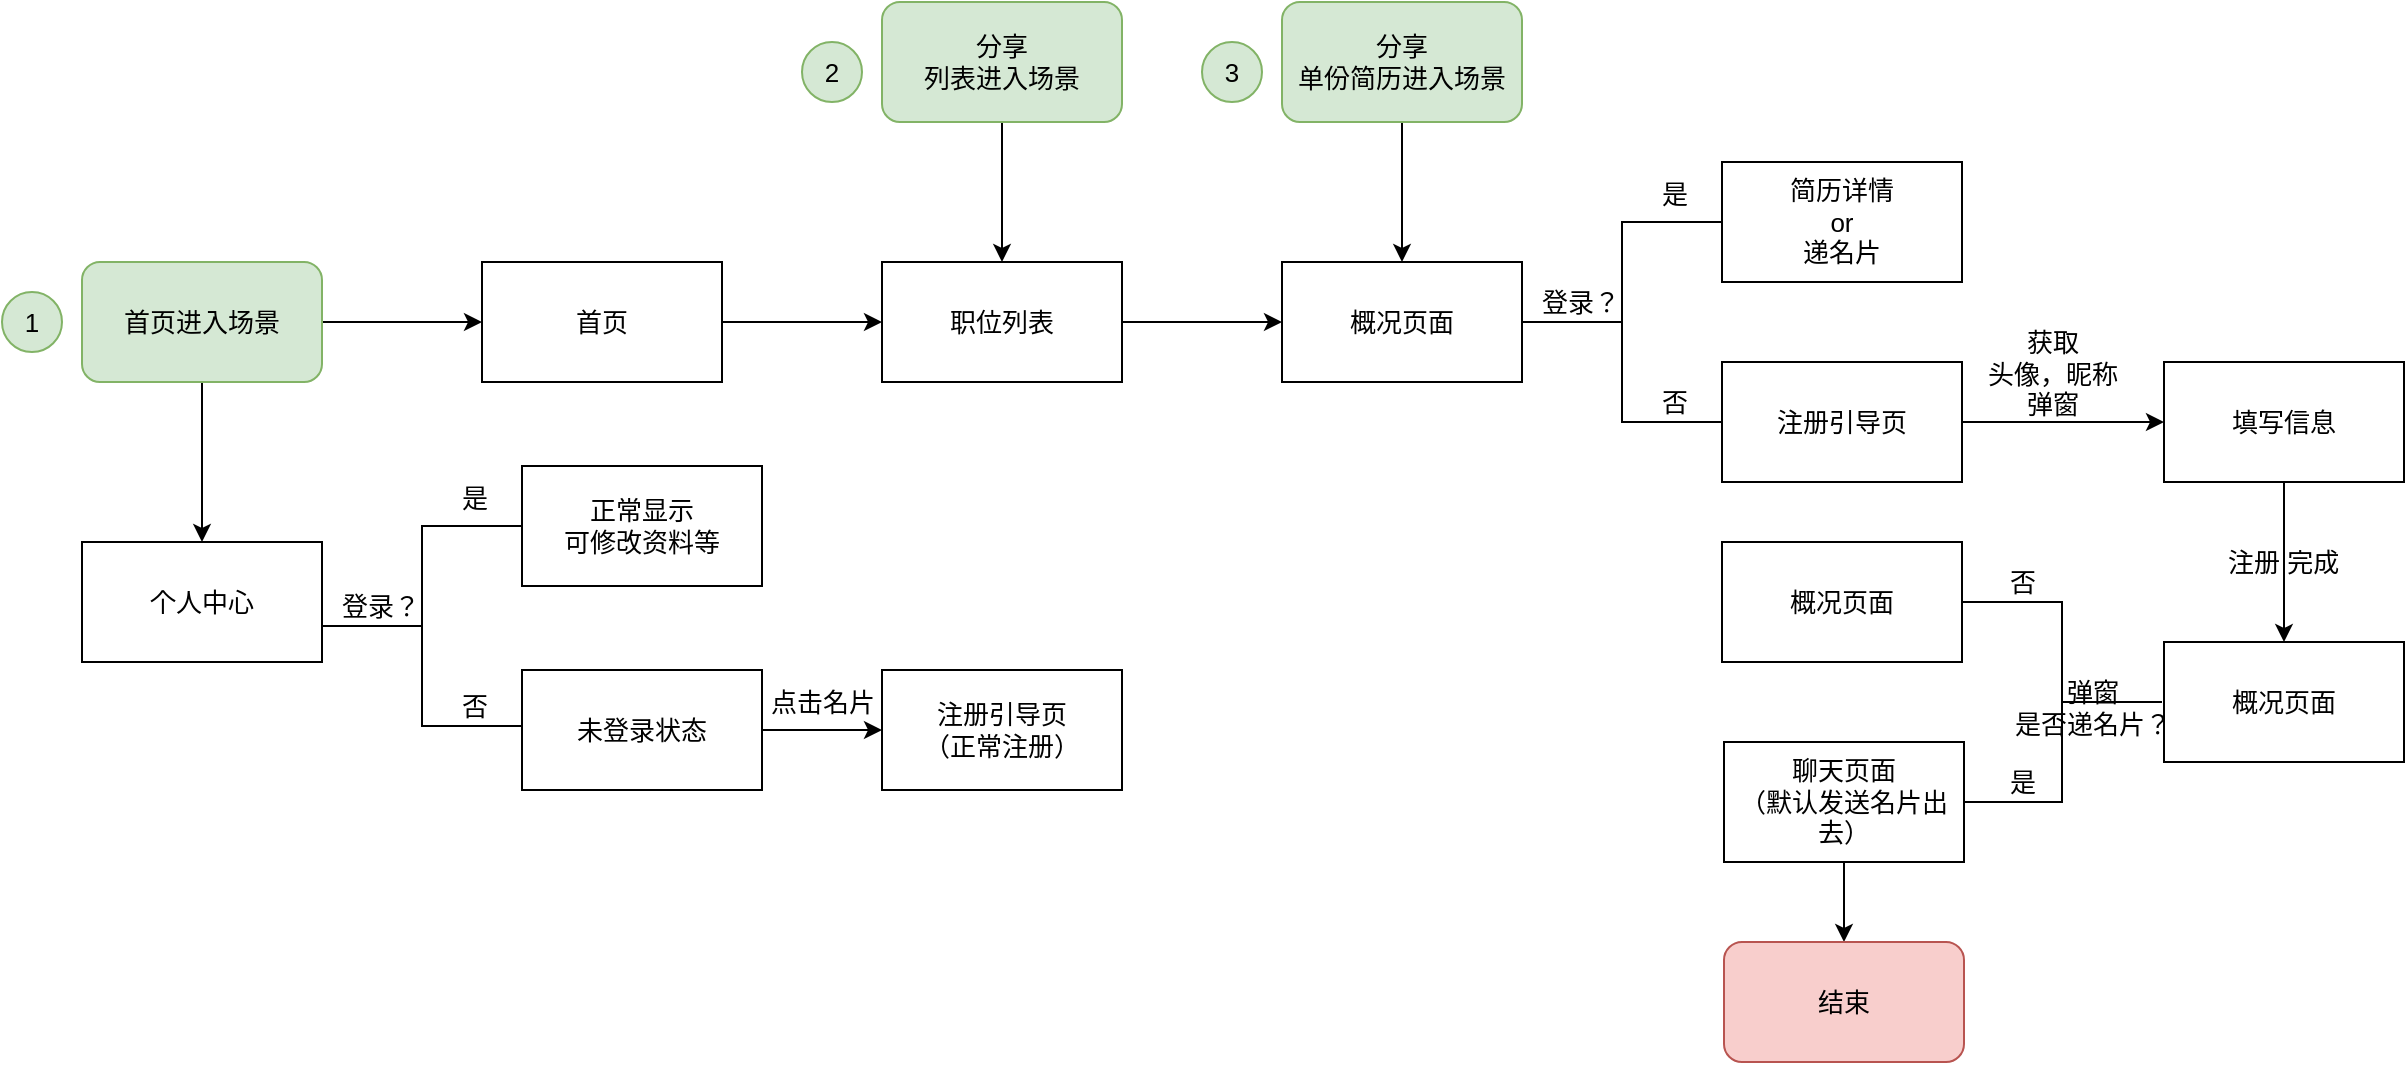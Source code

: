 <mxfile version="10.6.5" type="github"><diagram id="rGBq6vuJZaj2wzQnw7eY" name="ç¬¬ 1 é¡µ"><mxGraphModel dx="1264" dy="687" grid="1" gridSize="10" guides="1" tooltips="1" connect="1" arrows="1" fold="1" page="0" pageScale="1" pageWidth="1169" pageHeight="827" math="0" shadow="0"><root><mxCell id="0"/><mxCell id="1" parent="0"/><mxCell id="jd1ykoVDzVKVJnyVw4WM-3" value="" style="edgeStyle=orthogonalEdgeStyle;rounded=0;orthogonalLoop=1;jettySize=auto;html=1;fontSize=13;" parent="1" source="jd1ykoVDzVKVJnyVw4WM-1" target="jd1ykoVDzVKVJnyVw4WM-2" edge="1"><mxGeometry relative="1" as="geometry"/></mxCell><mxCell id="ZTxPfniv38rkYU_Yo6LK-36" value="" style="edgeStyle=orthogonalEdgeStyle;rounded=0;orthogonalLoop=1;jettySize=auto;html=1;fontSize=13;" edge="1" parent="1" source="jd1ykoVDzVKVJnyVw4WM-1"><mxGeometry relative="1" as="geometry"><mxPoint x="170.0" y="340" as="targetPoint"/></mxGeometry></mxCell><mxCell id="jd1ykoVDzVKVJnyVw4WM-1" value="首页进入场景" style="rounded=1;whiteSpace=wrap;html=1;fillColor=#d5e8d4;strokeColor=#82b366;fontSize=13;" parent="1" vertex="1"><mxGeometry x="110" y="200" width="120" height="60" as="geometry"/></mxCell><mxCell id="jd1ykoVDzVKVJnyVw4WM-5" value="" style="edgeStyle=orthogonalEdgeStyle;rounded=0;orthogonalLoop=1;jettySize=auto;html=1;fontSize=13;" parent="1" source="jd1ykoVDzVKVJnyVw4WM-2" target="jd1ykoVDzVKVJnyVw4WM-4" edge="1"><mxGeometry relative="1" as="geometry"/></mxCell><mxCell id="jd1ykoVDzVKVJnyVw4WM-2" value="首页" style="rounded=1;whiteSpace=wrap;html=1;arcSize=0;fontSize=13;" parent="1" vertex="1"><mxGeometry x="310" y="200" width="120" height="60" as="geometry"/></mxCell><mxCell id="jd1ykoVDzVKVJnyVw4WM-7" value="" style="edgeStyle=orthogonalEdgeStyle;rounded=0;orthogonalLoop=1;jettySize=auto;html=1;fontSize=13;" parent="1" source="jd1ykoVDzVKVJnyVw4WM-4" target="jd1ykoVDzVKVJnyVw4WM-6" edge="1"><mxGeometry relative="1" as="geometry"/></mxCell><mxCell id="jd1ykoVDzVKVJnyVw4WM-4" value="职位列表" style="rounded=1;whiteSpace=wrap;html=1;arcSize=0;fontSize=13;" parent="1" vertex="1"><mxGeometry x="510" y="200" width="120" height="60" as="geometry"/></mxCell><mxCell id="jd1ykoVDzVKVJnyVw4WM-6" value="概况页面" style="rounded=1;whiteSpace=wrap;html=1;arcSize=0;fontSize=13;" parent="1" vertex="1"><mxGeometry x="710" y="200" width="120" height="60" as="geometry"/></mxCell><mxCell id="jd1ykoVDzVKVJnyVw4WM-8" value="" style="strokeWidth=1;html=1;shape=mxgraph.flowchart.annotation_2;align=left;pointerEvents=1;fontSize=13;" parent="1" vertex="1"><mxGeometry x="830" y="180" width="100" height="100" as="geometry"/></mxCell><mxCell id="jd1ykoVDzVKVJnyVw4WM-9" value="简历详情&lt;br style=&quot;font-size: 13px;&quot;&gt;or&lt;br style=&quot;font-size: 13px;&quot;&gt;递名片&lt;br style=&quot;font-size: 13px;&quot;&gt;" style="rounded=0;whiteSpace=wrap;html=1;strokeWidth=1;fontSize=13;" parent="1" vertex="1"><mxGeometry x="930" y="150" width="120" height="60" as="geometry"/></mxCell><mxCell id="jd1ykoVDzVKVJnyVw4WM-10" value="登录？" style="text;html=1;resizable=0;points=[];autosize=1;align=right;verticalAlign=top;spacingTop=-4;fontSize=13;" parent="1" vertex="1"><mxGeometry x="830" y="210" width="50" height="20" as="geometry"/></mxCell><mxCell id="jd1ykoVDzVKVJnyVw4WM-11" value="是" style="text;html=1;resizable=0;points=[];autosize=1;align=center;verticalAlign=top;spacingTop=-4;fontSize=13;" parent="1" vertex="1"><mxGeometry x="891" y="156" width="30" height="20" as="geometry"/></mxCell><mxCell id="jd1ykoVDzVKVJnyVw4WM-12" value="否" style="text;html=1;resizable=0;points=[];autosize=1;align=center;verticalAlign=top;spacingTop=-4;fontSize=13;" parent="1" vertex="1"><mxGeometry x="891" y="260" width="30" height="20" as="geometry"/></mxCell><mxCell id="ZTxPfniv38rkYU_Yo6LK-2" value="" style="edgeStyle=orthogonalEdgeStyle;rounded=0;orthogonalLoop=1;jettySize=auto;html=1;fontSize=13;" edge="1" parent="1" source="jd1ykoVDzVKVJnyVw4WM-13" target="ZTxPfniv38rkYU_Yo6LK-1"><mxGeometry relative="1" as="geometry"/></mxCell><mxCell id="jd1ykoVDzVKVJnyVw4WM-13" value="注册引导页" style="rounded=0;whiteSpace=wrap;html=1;strokeWidth=1;fontSize=13;" parent="1" vertex="1"><mxGeometry x="930" y="250" width="120" height="60" as="geometry"/></mxCell><mxCell id="ZTxPfniv38rkYU_Yo6LK-4" value="" style="edgeStyle=orthogonalEdgeStyle;rounded=0;orthogonalLoop=1;jettySize=auto;html=1;fontSize=13;" edge="1" parent="1" source="ZTxPfniv38rkYU_Yo6LK-1" target="ZTxPfniv38rkYU_Yo6LK-3"><mxGeometry relative="1" as="geometry"/></mxCell><mxCell id="ZTxPfniv38rkYU_Yo6LK-1" value="填写信息" style="rounded=0;whiteSpace=wrap;html=1;strokeWidth=1;fontSize=13;" vertex="1" parent="1"><mxGeometry x="1151" y="250" width="120" height="60" as="geometry"/></mxCell><mxCell id="ZTxPfniv38rkYU_Yo6LK-3" value="概况页面&lt;br style=&quot;font-size: 13px;&quot;&gt;" style="rounded=0;whiteSpace=wrap;html=1;strokeWidth=1;fontSize=13;" vertex="1" parent="1"><mxGeometry x="1151" y="390" width="120" height="60" as="geometry"/></mxCell><mxCell id="ZTxPfniv38rkYU_Yo6LK-5" value="注册 完成" style="text;html=1;resizable=0;points=[];autosize=1;align=left;verticalAlign=top;spacingTop=-4;fontSize=13;" vertex="1" parent="1"><mxGeometry x="1181" y="340" width="70" height="20" as="geometry"/></mxCell><mxCell id="ZTxPfniv38rkYU_Yo6LK-6" value="获取&lt;br style=&quot;font-size: 13px;&quot;&gt;头像，昵称&lt;br style=&quot;font-size: 13px;&quot;&gt;弹窗" style="text;html=1;resizable=0;points=[];autosize=1;align=center;verticalAlign=top;spacingTop=-4;fontSize=13;" vertex="1" parent="1"><mxGeometry x="1055" y="230" width="80" height="40" as="geometry"/></mxCell><mxCell id="ZTxPfniv38rkYU_Yo6LK-8" value="" style="strokeWidth=1;html=1;shape=mxgraph.flowchart.annotation_2;align=left;pointerEvents=1;rotation=-180;fontSize=13;" vertex="1" parent="1"><mxGeometry x="1050" y="370" width="100" height="100" as="geometry"/></mxCell><mxCell id="ZTxPfniv38rkYU_Yo6LK-10" value="否" style="text;html=1;resizable=0;points=[];autosize=1;align=center;verticalAlign=top;spacingTop=-4;fontSize=13;" vertex="1" parent="1"><mxGeometry x="1065" y="350" width="30" height="20" as="geometry"/></mxCell><mxCell id="ZTxPfniv38rkYU_Yo6LK-11" value="是" style="text;html=1;resizable=0;points=[];autosize=1;align=center;verticalAlign=top;spacingTop=-4;fontSize=13;" vertex="1" parent="1"><mxGeometry x="1065" y="450" width="30" height="20" as="geometry"/></mxCell><mxCell id="ZTxPfniv38rkYU_Yo6LK-12" value="概况页面" style="rounded=0;whiteSpace=wrap;html=1;strokeWidth=1;fontSize=13;" vertex="1" parent="1"><mxGeometry x="930" y="340" width="120" height="60" as="geometry"/></mxCell><mxCell id="ZTxPfniv38rkYU_Yo6LK-19" value="" style="edgeStyle=orthogonalEdgeStyle;rounded=0;orthogonalLoop=1;jettySize=auto;html=1;fontSize=13;" edge="1" parent="1" source="ZTxPfniv38rkYU_Yo6LK-13" target="ZTxPfniv38rkYU_Yo6LK-18"><mxGeometry relative="1" as="geometry"/></mxCell><mxCell id="ZTxPfniv38rkYU_Yo6LK-13" value="&lt;font style=&quot;font-size: 13px;&quot;&gt;聊天页面&lt;br style=&quot;font-size: 13px;&quot;&gt;（默认发送名片出去）&lt;/font&gt;&lt;br style=&quot;font-size: 13px;&quot;&gt;" style="rounded=0;whiteSpace=wrap;html=1;strokeWidth=1;fontSize=13;" vertex="1" parent="1"><mxGeometry x="931" y="440" width="120" height="60" as="geometry"/></mxCell><mxCell id="ZTxPfniv38rkYU_Yo6LK-16" value="&lt;span style=&quot;font-size: 13px;&quot;&gt;弹窗&lt;/span&gt;&lt;br style=&quot;font-size: 13px;&quot;&gt;&lt;span style=&quot;font-size: 13px;&quot;&gt;是否递名片？&lt;/span&gt;" style="text;html=1;resizable=0;points=[];autosize=1;align=center;verticalAlign=top;spacingTop=-4;fontSize=13;" vertex="1" parent="1"><mxGeometry x="1070" y="405" width="90" height="30" as="geometry"/></mxCell><mxCell id="ZTxPfniv38rkYU_Yo6LK-18" value="结束" style="rounded=1;whiteSpace=wrap;html=1;fontSize=13;align=center;fillColor=#f8cecc;strokeColor=#b85450;" vertex="1" parent="1"><mxGeometry x="931" y="540" width="120" height="60" as="geometry"/></mxCell><mxCell id="ZTxPfniv38rkYU_Yo6LK-23" value="" style="edgeStyle=orthogonalEdgeStyle;rounded=0;orthogonalLoop=1;jettySize=auto;html=1;fontSize=13;entryX=0.5;entryY=0;entryDx=0;entryDy=0;" edge="1" parent="1" source="ZTxPfniv38rkYU_Yo6LK-21" target="jd1ykoVDzVKVJnyVw4WM-4"><mxGeometry relative="1" as="geometry"><mxPoint x="510.0" y="370" as="targetPoint"/></mxGeometry></mxCell><mxCell id="ZTxPfniv38rkYU_Yo6LK-21" value="分享&lt;br style=&quot;font-size: 13px;&quot;&gt;列表进入场景&lt;br style=&quot;font-size: 13px;&quot;&gt;" style="rounded=1;whiteSpace=wrap;html=1;fillColor=#d5e8d4;strokeColor=#82b366;fontSize=13;" vertex="1" parent="1"><mxGeometry x="510" y="70" width="120" height="60" as="geometry"/></mxCell><mxCell id="ZTxPfniv38rkYU_Yo6LK-28" value="" style="edgeStyle=orthogonalEdgeStyle;rounded=0;orthogonalLoop=1;jettySize=auto;html=1;fontSize=13;" edge="1" source="ZTxPfniv38rkYU_Yo6LK-29" parent="1"><mxGeometry relative="1" as="geometry"><mxPoint x="770" y="200" as="targetPoint"/></mxGeometry></mxCell><mxCell id="ZTxPfniv38rkYU_Yo6LK-29" value="分享&lt;br style=&quot;font-size: 13px;&quot;&gt;单份简历进入场景&lt;br style=&quot;font-size: 13px;&quot;&gt;" style="rounded=1;whiteSpace=wrap;html=1;fillColor=#d5e8d4;strokeColor=#82b366;fontSize=13;" vertex="1" parent="1"><mxGeometry x="710" y="70" width="120" height="60" as="geometry"/></mxCell><mxCell id="ZTxPfniv38rkYU_Yo6LK-32" value="1" style="ellipse;whiteSpace=wrap;html=1;aspect=fixed;fontSize=13;align=center;fillColor=#d5e8d4;strokeColor=#82b366;" vertex="1" parent="1"><mxGeometry x="70" y="215" width="30" height="30" as="geometry"/></mxCell><mxCell id="ZTxPfniv38rkYU_Yo6LK-33" value="2" style="ellipse;whiteSpace=wrap;html=1;aspect=fixed;fontSize=13;align=center;fillColor=#d5e8d4;strokeColor=#82b366;" vertex="1" parent="1"><mxGeometry x="470" y="90" width="30" height="30" as="geometry"/></mxCell><mxCell id="ZTxPfniv38rkYU_Yo6LK-34" value="3" style="ellipse;whiteSpace=wrap;html=1;aspect=fixed;fontSize=13;align=center;fillColor=#d5e8d4;strokeColor=#82b366;" vertex="1" parent="1"><mxGeometry x="670" y="90" width="30" height="30" as="geometry"/></mxCell><mxCell id="ZTxPfniv38rkYU_Yo6LK-37" value="个人中心" style="rounded=1;whiteSpace=wrap;html=1;arcSize=0;fontSize=13;" vertex="1" parent="1"><mxGeometry x="110" y="340" width="120" height="60" as="geometry"/></mxCell><mxCell id="ZTxPfniv38rkYU_Yo6LK-40" value="" style="strokeWidth=1;html=1;shape=mxgraph.flowchart.annotation_2;align=left;pointerEvents=1;fontSize=13;" vertex="1" parent="1"><mxGeometry x="230" y="332" width="100" height="100" as="geometry"/></mxCell><mxCell id="ZTxPfniv38rkYU_Yo6LK-41" value="登录？" style="text;html=1;resizable=0;points=[];autosize=1;align=right;verticalAlign=top;spacingTop=-4;fontSize=13;" vertex="1" parent="1"><mxGeometry x="230" y="362" width="50" height="20" as="geometry"/></mxCell><mxCell id="ZTxPfniv38rkYU_Yo6LK-42" value="是" style="text;html=1;resizable=0;points=[];autosize=1;align=center;verticalAlign=top;spacingTop=-4;fontSize=13;" vertex="1" parent="1"><mxGeometry x="291" y="308" width="30" height="20" as="geometry"/></mxCell><mxCell id="ZTxPfniv38rkYU_Yo6LK-43" value="否" style="text;html=1;resizable=0;points=[];autosize=1;align=center;verticalAlign=top;spacingTop=-4;fontSize=13;" vertex="1" parent="1"><mxGeometry x="291" y="412" width="30" height="20" as="geometry"/></mxCell><mxCell id="ZTxPfniv38rkYU_Yo6LK-44" value="正常显示&lt;br&gt;可修改资料等&lt;br&gt;" style="rounded=0;whiteSpace=wrap;html=1;fontSize=13;align=center;" vertex="1" parent="1"><mxGeometry x="330" y="302" width="120" height="60" as="geometry"/></mxCell><mxCell id="ZTxPfniv38rkYU_Yo6LK-51" value="" style="edgeStyle=orthogonalEdgeStyle;rounded=0;orthogonalLoop=1;jettySize=auto;html=1;fontSize=13;" edge="1" parent="1" source="ZTxPfniv38rkYU_Yo6LK-46" target="ZTxPfniv38rkYU_Yo6LK-50"><mxGeometry relative="1" as="geometry"/></mxCell><mxCell id="ZTxPfniv38rkYU_Yo6LK-46" value="未登录状态&lt;br&gt;" style="rounded=0;whiteSpace=wrap;html=1;fontSize=13;align=center;" vertex="1" parent="1"><mxGeometry x="330" y="404" width="120" height="60" as="geometry"/></mxCell><mxCell id="ZTxPfniv38rkYU_Yo6LK-49" value="点击名片" style="text;html=1;resizable=0;points=[];autosize=1;align=center;verticalAlign=top;spacingTop=-4;fontSize=13;" vertex="1" parent="1"><mxGeometry x="445" y="410" width="70" height="20" as="geometry"/></mxCell><mxCell id="ZTxPfniv38rkYU_Yo6LK-50" value="注册引导页&lt;br&gt;（正常注册）&lt;br&gt;" style="rounded=0;whiteSpace=wrap;html=1;fontSize=13;align=center;" vertex="1" parent="1"><mxGeometry x="510" y="404" width="120" height="60" as="geometry"/></mxCell></root></mxGraphModel></diagram></mxfile>